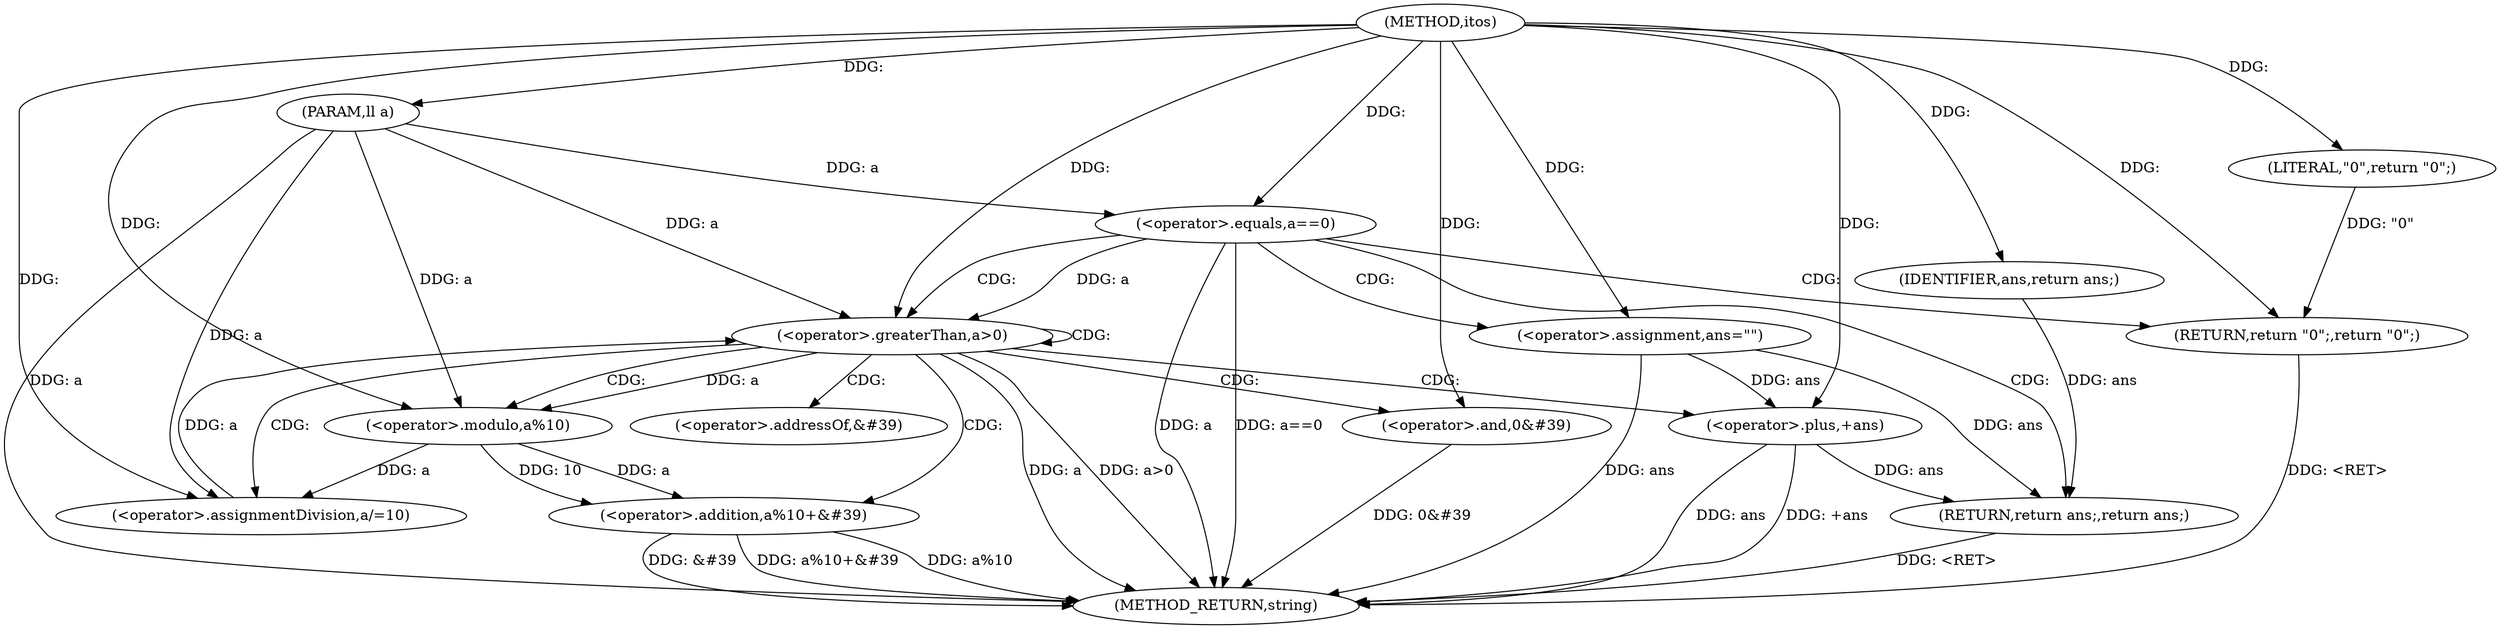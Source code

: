 digraph "itos" {  
"1000528" [label = "(METHOD,itos)" ]
"1000562" [label = "(METHOD_RETURN,string)" ]
"1000529" [label = "(PARAM,ll a)" ]
"1000538" [label = "(<operator>.assignment,ans=\"\")" ]
"1000560" [label = "(RETURN,return ans;,return ans;)" ]
"1000532" [label = "(<operator>.equals,a==0)" ]
"1000535" [label = "(RETURN,return \"0\";,return \"0\";)" ]
"1000542" [label = "(<operator>.greaterThan,a>0)" ]
"1000561" [label = "(IDENTIFIER,ans,return ans;)" ]
"1000536" [label = "(LITERAL,\"0\",return \"0\";)" ]
"1000546" [label = "(<operator>.addition,a%10+&#39)" ]
"1000552" [label = "(<operator>.and,0&#39)" ]
"1000555" [label = "(<operator>.plus,+ans)" ]
"1000557" [label = "(<operator>.assignmentDivision,a/=10)" ]
"1000547" [label = "(<operator>.modulo,a%10)" ]
"1000550" [label = "(<operator>.addressOf,&#39)" ]
  "1000529" -> "1000562"  [ label = "DDG: a"] 
  "1000532" -> "1000562"  [ label = "DDG: a"] 
  "1000532" -> "1000562"  [ label = "DDG: a==0"] 
  "1000538" -> "1000562"  [ label = "DDG: ans"] 
  "1000542" -> "1000562"  [ label = "DDG: a"] 
  "1000542" -> "1000562"  [ label = "DDG: a>0"] 
  "1000546" -> "1000562"  [ label = "DDG: a%10"] 
  "1000546" -> "1000562"  [ label = "DDG: &#39"] 
  "1000546" -> "1000562"  [ label = "DDG: a%10+&#39"] 
  "1000552" -> "1000562"  [ label = "DDG: 0&#39"] 
  "1000555" -> "1000562"  [ label = "DDG: ans"] 
  "1000555" -> "1000562"  [ label = "DDG: +ans"] 
  "1000535" -> "1000562"  [ label = "DDG: <RET>"] 
  "1000560" -> "1000562"  [ label = "DDG: <RET>"] 
  "1000528" -> "1000529"  [ label = "DDG: "] 
  "1000528" -> "1000538"  [ label = "DDG: "] 
  "1000561" -> "1000560"  [ label = "DDG: ans"] 
  "1000538" -> "1000560"  [ label = "DDG: ans"] 
  "1000555" -> "1000560"  [ label = "DDG: ans"] 
  "1000536" -> "1000535"  [ label = "DDG: \"0\""] 
  "1000528" -> "1000535"  [ label = "DDG: "] 
  "1000528" -> "1000561"  [ label = "DDG: "] 
  "1000529" -> "1000532"  [ label = "DDG: a"] 
  "1000528" -> "1000532"  [ label = "DDG: "] 
  "1000528" -> "1000536"  [ label = "DDG: "] 
  "1000532" -> "1000542"  [ label = "DDG: a"] 
  "1000557" -> "1000542"  [ label = "DDG: a"] 
  "1000529" -> "1000542"  [ label = "DDG: a"] 
  "1000528" -> "1000542"  [ label = "DDG: "] 
  "1000547" -> "1000546"  [ label = "DDG: a"] 
  "1000547" -> "1000546"  [ label = "DDG: 10"] 
  "1000528" -> "1000557"  [ label = "DDG: "] 
  "1000528" -> "1000552"  [ label = "DDG: "] 
  "1000538" -> "1000555"  [ label = "DDG: ans"] 
  "1000528" -> "1000555"  [ label = "DDG: "] 
  "1000547" -> "1000557"  [ label = "DDG: a"] 
  "1000529" -> "1000557"  [ label = "DDG: a"] 
  "1000542" -> "1000547"  [ label = "DDG: a"] 
  "1000529" -> "1000547"  [ label = "DDG: a"] 
  "1000528" -> "1000547"  [ label = "DDG: "] 
  "1000532" -> "1000535"  [ label = "CDG: "] 
  "1000532" -> "1000538"  [ label = "CDG: "] 
  "1000532" -> "1000560"  [ label = "CDG: "] 
  "1000532" -> "1000542"  [ label = "CDG: "] 
  "1000542" -> "1000546"  [ label = "CDG: "] 
  "1000542" -> "1000557"  [ label = "CDG: "] 
  "1000542" -> "1000555"  [ label = "CDG: "] 
  "1000542" -> "1000552"  [ label = "CDG: "] 
  "1000542" -> "1000550"  [ label = "CDG: "] 
  "1000542" -> "1000547"  [ label = "CDG: "] 
  "1000542" -> "1000542"  [ label = "CDG: "] 
}
